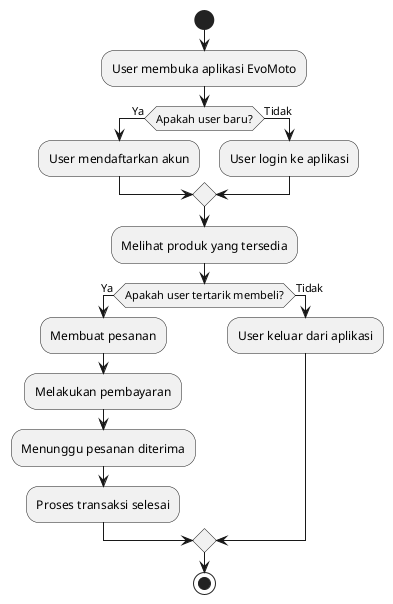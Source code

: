 @startuml
start

:User membuka aplikasi EvoMoto;
if (Apakah user baru?) then (Ya)
    :User mendaftarkan akun;
else (Tidak)
    :User login ke aplikasi;
endif
:Melihat produk yang tersedia;
if (Apakah user tertarik membeli?) then (Ya)
    :Membuat pesanan;
    :Melakukan pembayaran;
    :Menunggu pesanan diterima;
    :Proses transaksi selesai;
else (Tidak)
    :User keluar dari aplikasi;
endif

stop
@enduml